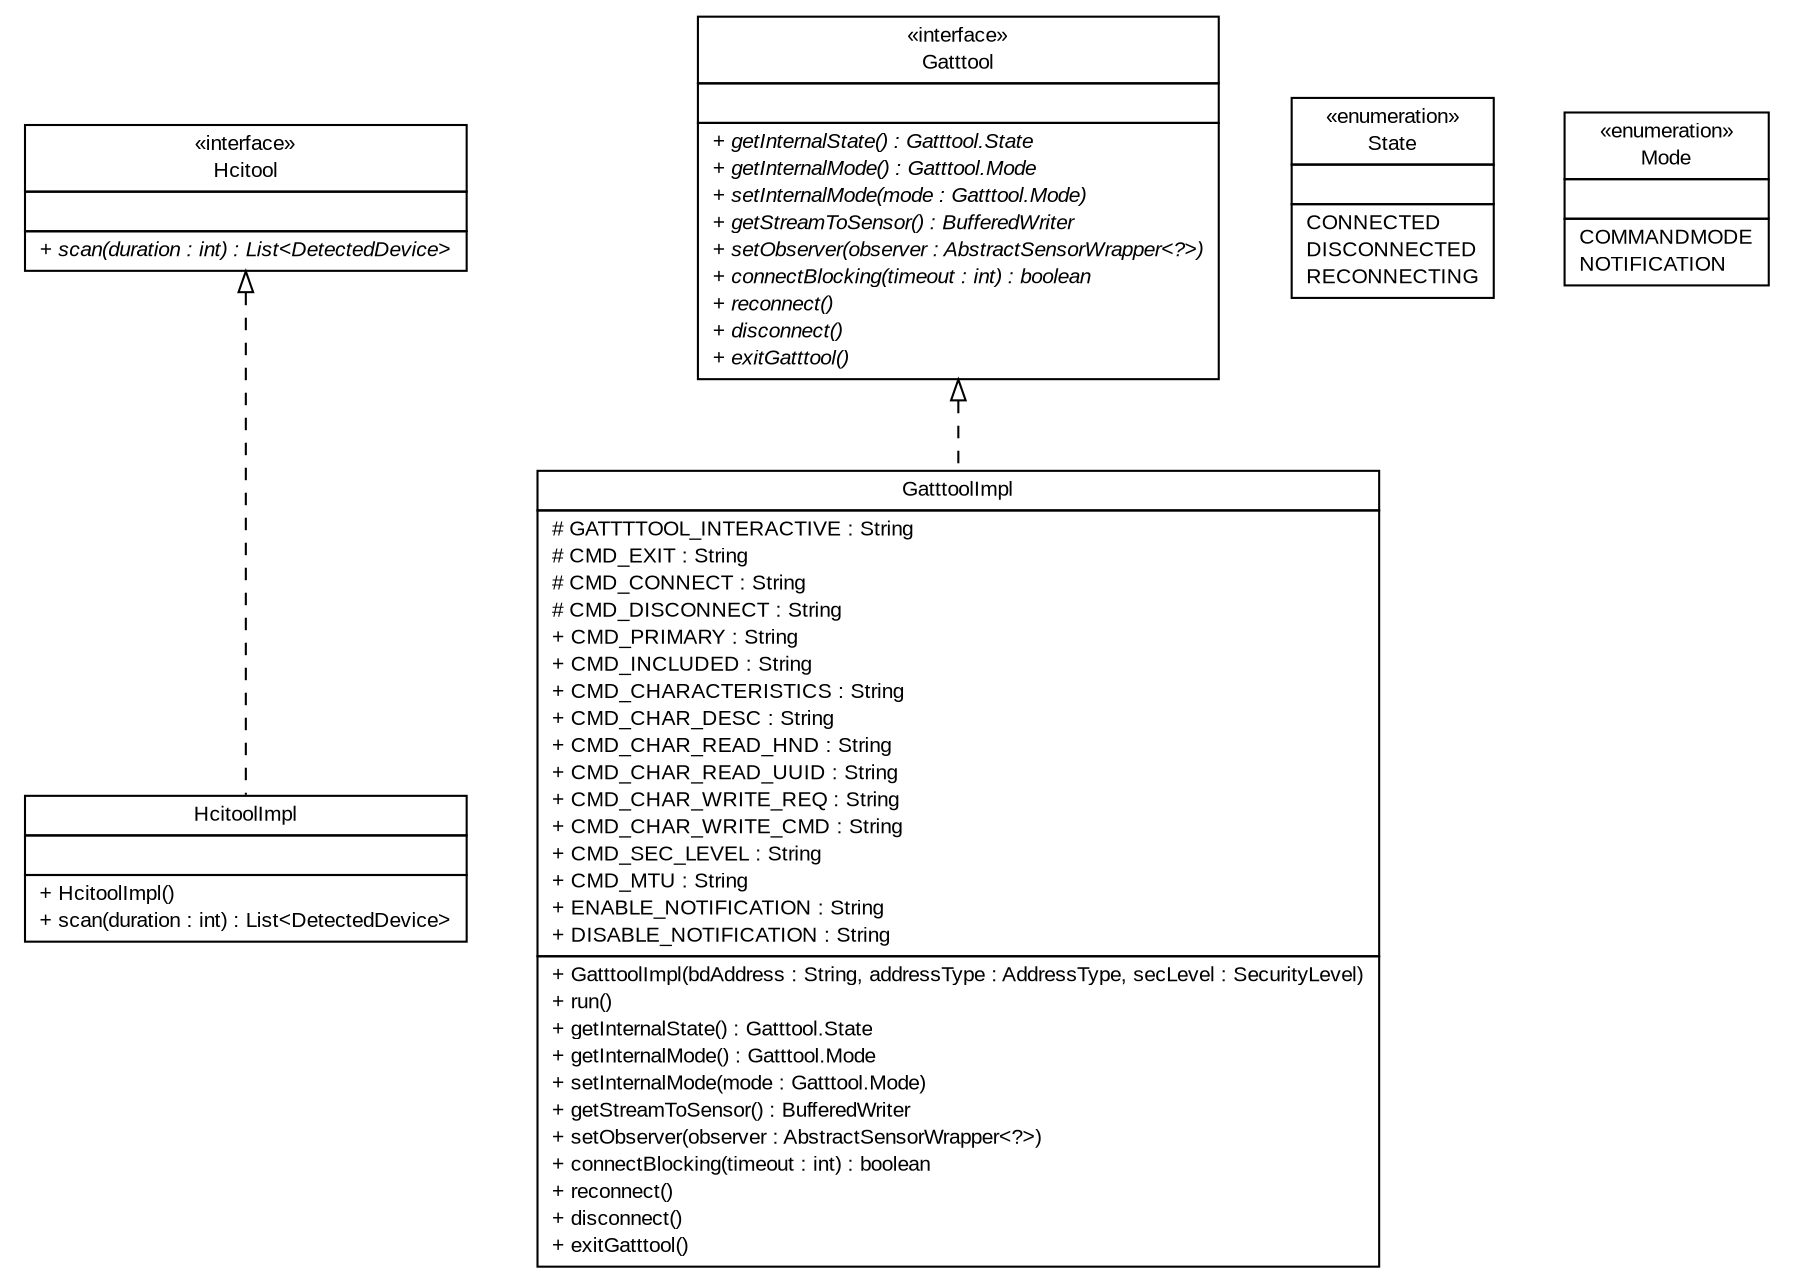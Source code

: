 #!/usr/local/bin/dot
#
# Class diagram 
# Generated by UMLGraph version R5_6 (http://www.umlgraph.org/)
#

digraph G {
	edge [fontname="arial",fontsize=10,labelfontname="arial",labelfontsize=10];
	node [fontname="arial",fontsize=10,shape=plaintext];
	nodesep=0.25;
	ranksep=0.5;
	// de.fhg.fit.biomos.sensorplatform.tools.HcitoolImpl
	c830 [label=<<table title="de.fhg.fit.biomos.sensorplatform.tools.HcitoolImpl" border="0" cellborder="1" cellspacing="0" cellpadding="2" port="p" href="./HcitoolImpl.html">
		<tr><td><table border="0" cellspacing="0" cellpadding="1">
<tr><td align="center" balign="center"> HcitoolImpl </td></tr>
		</table></td></tr>
		<tr><td><table border="0" cellspacing="0" cellpadding="1">
<tr><td align="left" balign="left">  </td></tr>
		</table></td></tr>
		<tr><td><table border="0" cellspacing="0" cellpadding="1">
<tr><td align="left" balign="left"> + HcitoolImpl() </td></tr>
<tr><td align="left" balign="left"> + scan(duration : int) : List&lt;DetectedDevice&gt; </td></tr>
		</table></td></tr>
		</table>>, URL="./HcitoolImpl.html", fontname="arial", fontcolor="black", fontsize=10.0];
	// de.fhg.fit.biomos.sensorplatform.tools.Hcitool
	c831 [label=<<table title="de.fhg.fit.biomos.sensorplatform.tools.Hcitool" border="0" cellborder="1" cellspacing="0" cellpadding="2" port="p" href="./Hcitool.html">
		<tr><td><table border="0" cellspacing="0" cellpadding="1">
<tr><td align="center" balign="center"> &#171;interface&#187; </td></tr>
<tr><td align="center" balign="center"> Hcitool </td></tr>
		</table></td></tr>
		<tr><td><table border="0" cellspacing="0" cellpadding="1">
<tr><td align="left" balign="left">  </td></tr>
		</table></td></tr>
		<tr><td><table border="0" cellspacing="0" cellpadding="1">
<tr><td align="left" balign="left"><font face="arial italic" point-size="10.0"> + scan(duration : int) : List&lt;DetectedDevice&gt; </font></td></tr>
		</table></td></tr>
		</table>>, URL="./Hcitool.html", fontname="arial", fontcolor="black", fontsize=10.0];
	// de.fhg.fit.biomos.sensorplatform.tools.GatttoolImpl
	c832 [label=<<table title="de.fhg.fit.biomos.sensorplatform.tools.GatttoolImpl" border="0" cellborder="1" cellspacing="0" cellpadding="2" port="p" href="./GatttoolImpl.html">
		<tr><td><table border="0" cellspacing="0" cellpadding="1">
<tr><td align="center" balign="center"> GatttoolImpl </td></tr>
		</table></td></tr>
		<tr><td><table border="0" cellspacing="0" cellpadding="1">
<tr><td align="left" balign="left"> # GATTTTOOL_INTERACTIVE : String </td></tr>
<tr><td align="left" balign="left"> # CMD_EXIT : String </td></tr>
<tr><td align="left" balign="left"> # CMD_CONNECT : String </td></tr>
<tr><td align="left" balign="left"> # CMD_DISCONNECT : String </td></tr>
<tr><td align="left" balign="left"> + CMD_PRIMARY : String </td></tr>
<tr><td align="left" balign="left"> + CMD_INCLUDED : String </td></tr>
<tr><td align="left" balign="left"> + CMD_CHARACTERISTICS : String </td></tr>
<tr><td align="left" balign="left"> + CMD_CHAR_DESC : String </td></tr>
<tr><td align="left" balign="left"> + CMD_CHAR_READ_HND : String </td></tr>
<tr><td align="left" balign="left"> + CMD_CHAR_READ_UUID : String </td></tr>
<tr><td align="left" balign="left"> + CMD_CHAR_WRITE_REQ : String </td></tr>
<tr><td align="left" balign="left"> + CMD_CHAR_WRITE_CMD : String </td></tr>
<tr><td align="left" balign="left"> + CMD_SEC_LEVEL : String </td></tr>
<tr><td align="left" balign="left"> + CMD_MTU : String </td></tr>
<tr><td align="left" balign="left"> + ENABLE_NOTIFICATION : String </td></tr>
<tr><td align="left" balign="left"> + DISABLE_NOTIFICATION : String </td></tr>
		</table></td></tr>
		<tr><td><table border="0" cellspacing="0" cellpadding="1">
<tr><td align="left" balign="left"> + GatttoolImpl(bdAddress : String, addressType : AddressType, secLevel : SecurityLevel) </td></tr>
<tr><td align="left" balign="left"> + run() </td></tr>
<tr><td align="left" balign="left"> + getInternalState() : Gatttool.State </td></tr>
<tr><td align="left" balign="left"> + getInternalMode() : Gatttool.Mode </td></tr>
<tr><td align="left" balign="left"> + setInternalMode(mode : Gatttool.Mode) </td></tr>
<tr><td align="left" balign="left"> + getStreamToSensor() : BufferedWriter </td></tr>
<tr><td align="left" balign="left"> + setObserver(observer : AbstractSensorWrapper&lt;?&gt;) </td></tr>
<tr><td align="left" balign="left"> + connectBlocking(timeout : int) : boolean </td></tr>
<tr><td align="left" balign="left"> + reconnect() </td></tr>
<tr><td align="left" balign="left"> + disconnect() </td></tr>
<tr><td align="left" balign="left"> + exitGatttool() </td></tr>
		</table></td></tr>
		</table>>, URL="./GatttoolImpl.html", fontname="arial", fontcolor="black", fontsize=10.0];
	// de.fhg.fit.biomos.sensorplatform.tools.Gatttool
	c833 [label=<<table title="de.fhg.fit.biomos.sensorplatform.tools.Gatttool" border="0" cellborder="1" cellspacing="0" cellpadding="2" port="p" href="./Gatttool.html">
		<tr><td><table border="0" cellspacing="0" cellpadding="1">
<tr><td align="center" balign="center"> &#171;interface&#187; </td></tr>
<tr><td align="center" balign="center"> Gatttool </td></tr>
		</table></td></tr>
		<tr><td><table border="0" cellspacing="0" cellpadding="1">
<tr><td align="left" balign="left">  </td></tr>
		</table></td></tr>
		<tr><td><table border="0" cellspacing="0" cellpadding="1">
<tr><td align="left" balign="left"><font face="arial italic" point-size="10.0"> + getInternalState() : Gatttool.State </font></td></tr>
<tr><td align="left" balign="left"><font face="arial italic" point-size="10.0"> + getInternalMode() : Gatttool.Mode </font></td></tr>
<tr><td align="left" balign="left"><font face="arial italic" point-size="10.0"> + setInternalMode(mode : Gatttool.Mode) </font></td></tr>
<tr><td align="left" balign="left"><font face="arial italic" point-size="10.0"> + getStreamToSensor() : BufferedWriter </font></td></tr>
<tr><td align="left" balign="left"><font face="arial italic" point-size="10.0"> + setObserver(observer : AbstractSensorWrapper&lt;?&gt;) </font></td></tr>
<tr><td align="left" balign="left"><font face="arial italic" point-size="10.0"> + connectBlocking(timeout : int) : boolean </font></td></tr>
<tr><td align="left" balign="left"><font face="arial italic" point-size="10.0"> + reconnect() </font></td></tr>
<tr><td align="left" balign="left"><font face="arial italic" point-size="10.0"> + disconnect() </font></td></tr>
<tr><td align="left" balign="left"><font face="arial italic" point-size="10.0"> + exitGatttool() </font></td></tr>
		</table></td></tr>
		</table>>, URL="./Gatttool.html", fontname="arial", fontcolor="black", fontsize=10.0];
	// de.fhg.fit.biomos.sensorplatform.tools.Gatttool.State
	c834 [label=<<table title="de.fhg.fit.biomos.sensorplatform.tools.Gatttool.State" border="0" cellborder="1" cellspacing="0" cellpadding="2" port="p" href="./Gatttool.State.html">
		<tr><td><table border="0" cellspacing="0" cellpadding="1">
<tr><td align="center" balign="center"> &#171;enumeration&#187; </td></tr>
<tr><td align="center" balign="center"> State </td></tr>
		</table></td></tr>
		<tr><td><table border="0" cellspacing="0" cellpadding="1">
<tr><td align="left" balign="left">  </td></tr>
		</table></td></tr>
		<tr><td><table border="0" cellspacing="0" cellpadding="1">
<tr><td align="left" balign="left"> CONNECTED </td></tr>
<tr><td align="left" balign="left"> DISCONNECTED </td></tr>
<tr><td align="left" balign="left"> RECONNECTING </td></tr>
		</table></td></tr>
		</table>>, URL="./Gatttool.State.html", fontname="arial", fontcolor="black", fontsize=10.0];
	// de.fhg.fit.biomos.sensorplatform.tools.Gatttool.Mode
	c835 [label=<<table title="de.fhg.fit.biomos.sensorplatform.tools.Gatttool.Mode" border="0" cellborder="1" cellspacing="0" cellpadding="2" port="p" href="./Gatttool.Mode.html">
		<tr><td><table border="0" cellspacing="0" cellpadding="1">
<tr><td align="center" balign="center"> &#171;enumeration&#187; </td></tr>
<tr><td align="center" balign="center"> Mode </td></tr>
		</table></td></tr>
		<tr><td><table border="0" cellspacing="0" cellpadding="1">
<tr><td align="left" balign="left">  </td></tr>
		</table></td></tr>
		<tr><td><table border="0" cellspacing="0" cellpadding="1">
<tr><td align="left" balign="left"> COMMANDMODE </td></tr>
<tr><td align="left" balign="left"> NOTIFICATION </td></tr>
		</table></td></tr>
		</table>>, URL="./Gatttool.Mode.html", fontname="arial", fontcolor="black", fontsize=10.0];
	//de.fhg.fit.biomos.sensorplatform.tools.HcitoolImpl implements de.fhg.fit.biomos.sensorplatform.tools.Hcitool
	c831:p -> c830:p [dir=back,arrowtail=empty,style=dashed];
	//de.fhg.fit.biomos.sensorplatform.tools.GatttoolImpl implements de.fhg.fit.biomos.sensorplatform.tools.Gatttool
	c833:p -> c832:p [dir=back,arrowtail=empty,style=dashed];
}

